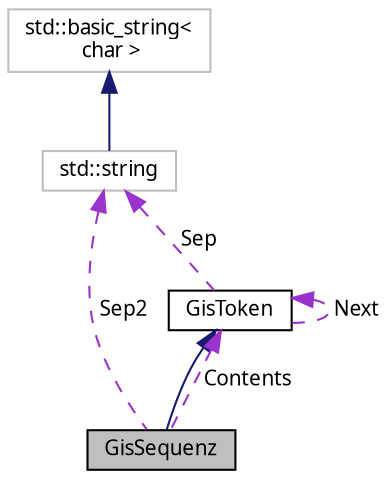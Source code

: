 digraph "GisSequenz"
{
  edge [fontname="Sans",fontsize="10",labelfontname="Sans",labelfontsize="10"];
  node [fontname="Sans",fontsize="10",shape=record];
  Node2 [label="GisSequenz",height=0.2,width=0.4,color="black", fillcolor="grey75", style="filled", fontcolor="black"];
  Node3 -> Node2 [dir="back",color="midnightblue",fontsize="10",style="solid",fontname="Sans"];
  Node3 [label="GisToken",height=0.2,width=0.4,color="black", fillcolor="white", style="filled",URL="$d2/db7/classGisToken.html"];
  Node4 -> Node3 [dir="back",color="darkorchid3",fontsize="10",style="dashed",label=" Sep" ,fontname="Sans"];
  Node4 [label="std::string",height=0.2,width=0.4,color="grey75", fillcolor="white", style="filled",tooltip="STL class. "];
  Node5 -> Node4 [dir="back",color="midnightblue",fontsize="10",style="solid",fontname="Sans"];
  Node5 [label="std::basic_string\<\l char \>",height=0.2,width=0.4,color="grey75", fillcolor="white", style="filled",tooltip="STL class. "];
  Node3 -> Node3 [dir="back",color="darkorchid3",fontsize="10",style="dashed",label=" Next" ,fontname="Sans"];
  Node4 -> Node2 [dir="back",color="darkorchid3",fontsize="10",style="dashed",label=" Sep2" ,fontname="Sans"];
  Node3 -> Node2 [dir="back",color="darkorchid3",fontsize="10",style="dashed",label=" Contents" ,fontname="Sans"];
}
